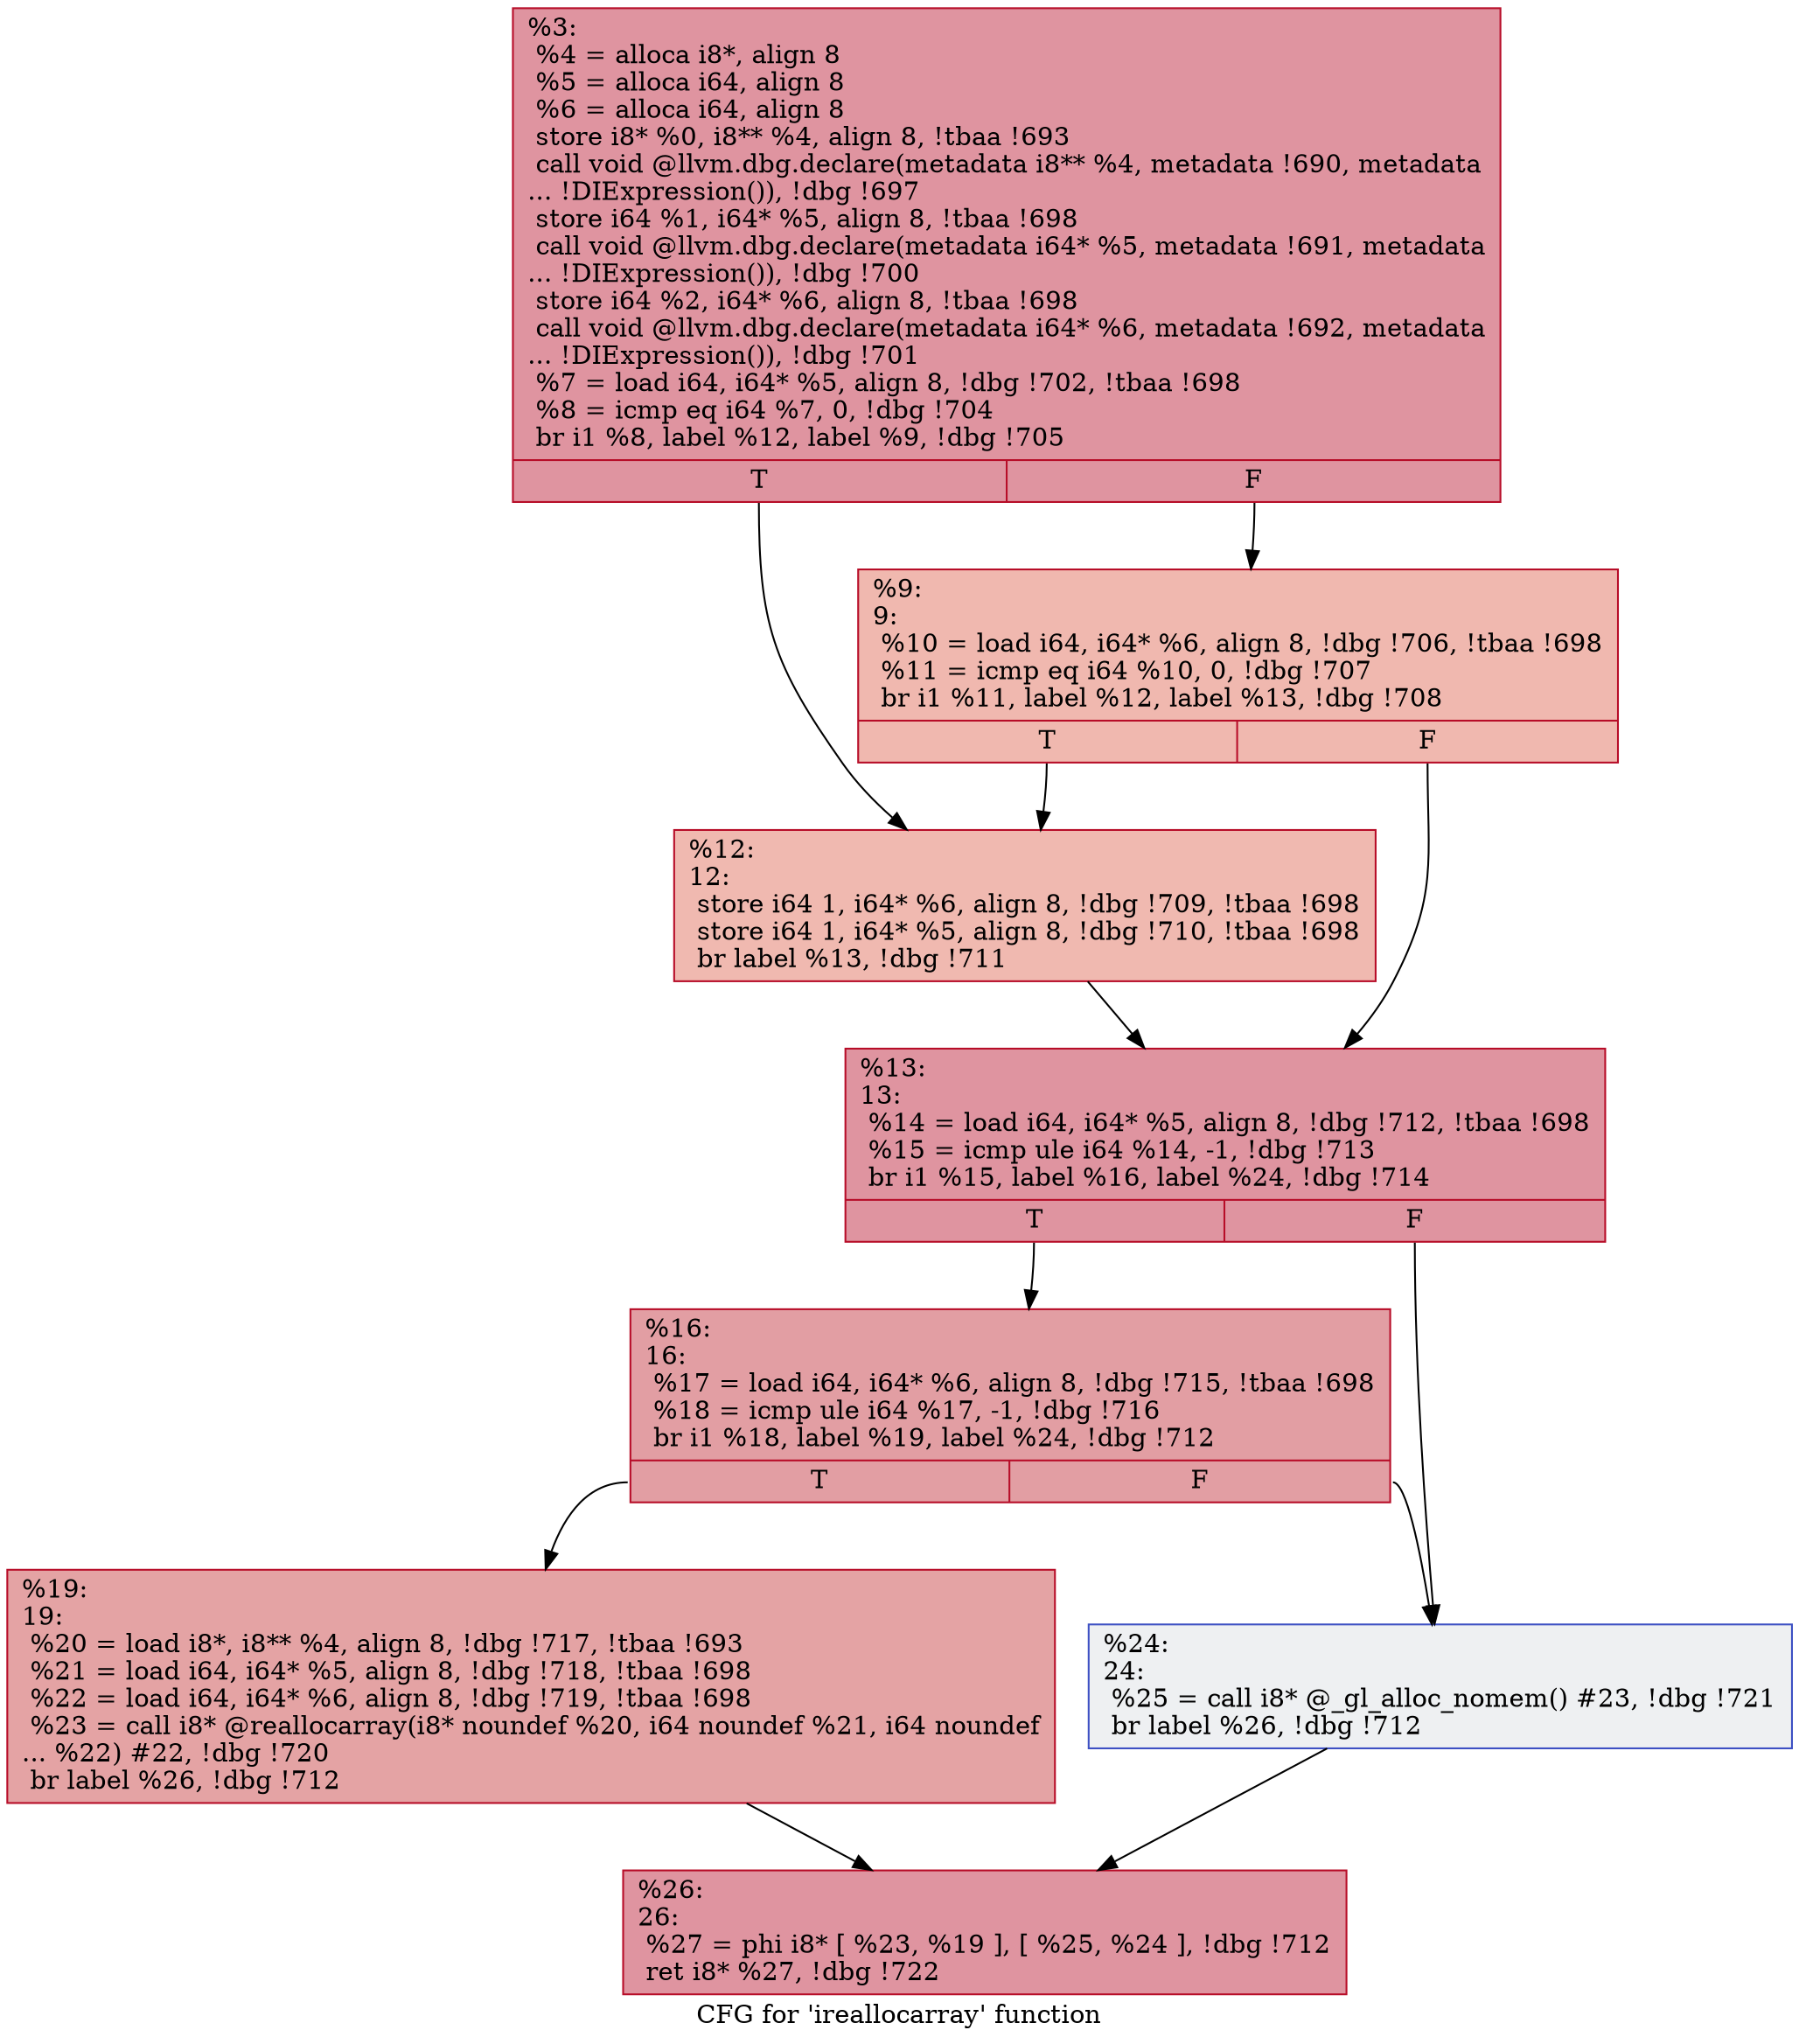 digraph "CFG for 'ireallocarray' function" {
	label="CFG for 'ireallocarray' function";

	Node0x66ec70 [shape=record,color="#b70d28ff", style=filled, fillcolor="#b70d2870",label="{%3:\l  %4 = alloca i8*, align 8\l  %5 = alloca i64, align 8\l  %6 = alloca i64, align 8\l  store i8* %0, i8** %4, align 8, !tbaa !693\l  call void @llvm.dbg.declare(metadata i8** %4, metadata !690, metadata\l... !DIExpression()), !dbg !697\l  store i64 %1, i64* %5, align 8, !tbaa !698\l  call void @llvm.dbg.declare(metadata i64* %5, metadata !691, metadata\l... !DIExpression()), !dbg !700\l  store i64 %2, i64* %6, align 8, !tbaa !698\l  call void @llvm.dbg.declare(metadata i64* %6, metadata !692, metadata\l... !DIExpression()), !dbg !701\l  %7 = load i64, i64* %5, align 8, !dbg !702, !tbaa !698\l  %8 = icmp eq i64 %7, 0, !dbg !704\l  br i1 %8, label %12, label %9, !dbg !705\l|{<s0>T|<s1>F}}"];
	Node0x66ec70:s0 -> Node0x66ed10;
	Node0x66ec70:s1 -> Node0x66ecc0;
	Node0x66ecc0 [shape=record,color="#b70d28ff", style=filled, fillcolor="#dc5d4a70",label="{%9:\l9:                                                \l  %10 = load i64, i64* %6, align 8, !dbg !706, !tbaa !698\l  %11 = icmp eq i64 %10, 0, !dbg !707\l  br i1 %11, label %12, label %13, !dbg !708\l|{<s0>T|<s1>F}}"];
	Node0x66ecc0:s0 -> Node0x66ed10;
	Node0x66ecc0:s1 -> Node0x66ed60;
	Node0x66ed10 [shape=record,color="#b70d28ff", style=filled, fillcolor="#de614d70",label="{%12:\l12:                                               \l  store i64 1, i64* %6, align 8, !dbg !709, !tbaa !698\l  store i64 1, i64* %5, align 8, !dbg !710, !tbaa !698\l  br label %13, !dbg !711\l}"];
	Node0x66ed10 -> Node0x66ed60;
	Node0x66ed60 [shape=record,color="#b70d28ff", style=filled, fillcolor="#b70d2870",label="{%13:\l13:                                               \l  %14 = load i64, i64* %5, align 8, !dbg !712, !tbaa !698\l  %15 = icmp ule i64 %14, -1, !dbg !713\l  br i1 %15, label %16, label %24, !dbg !714\l|{<s0>T|<s1>F}}"];
	Node0x66ed60:s0 -> Node0x66edb0;
	Node0x66ed60:s1 -> Node0x66ee50;
	Node0x66edb0 [shape=record,color="#b70d28ff", style=filled, fillcolor="#be242e70",label="{%16:\l16:                                               \l  %17 = load i64, i64* %6, align 8, !dbg !715, !tbaa !698\l  %18 = icmp ule i64 %17, -1, !dbg !716\l  br i1 %18, label %19, label %24, !dbg !712\l|{<s0>T|<s1>F}}"];
	Node0x66edb0:s0 -> Node0x66ee00;
	Node0x66edb0:s1 -> Node0x66ee50;
	Node0x66ee00 [shape=record,color="#b70d28ff", style=filled, fillcolor="#c32e3170",label="{%19:\l19:                                               \l  %20 = load i8*, i8** %4, align 8, !dbg !717, !tbaa !693\l  %21 = load i64, i64* %5, align 8, !dbg !718, !tbaa !698\l  %22 = load i64, i64* %6, align 8, !dbg !719, !tbaa !698\l  %23 = call i8* @reallocarray(i8* noundef %20, i64 noundef %21, i64 noundef\l... %22) #22, !dbg !720\l  br label %26, !dbg !712\l}"];
	Node0x66ee00 -> Node0x66eea0;
	Node0x66ee50 [shape=record,color="#3d50c3ff", style=filled, fillcolor="#d9dce170",label="{%24:\l24:                                               \l  %25 = call i8* @_gl_alloc_nomem() #23, !dbg !721\l  br label %26, !dbg !712\l}"];
	Node0x66ee50 -> Node0x66eea0;
	Node0x66eea0 [shape=record,color="#b70d28ff", style=filled, fillcolor="#b70d2870",label="{%26:\l26:                                               \l  %27 = phi i8* [ %23, %19 ], [ %25, %24 ], !dbg !712\l  ret i8* %27, !dbg !722\l}"];
}
